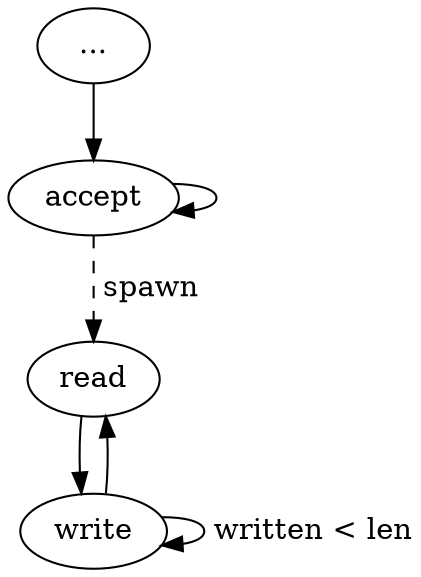 digraph G {
  "..." -> "accept" 
  "accept" -> "read" [style = dashed, label = " spawn"]
  "accept" -> "accept"
  "read" -> "write"
  "write" -> "write" [label = " written < len"]
  "write" -> "read"
}
